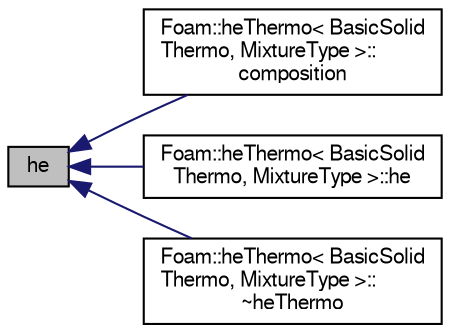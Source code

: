 digraph "he"
{
  bgcolor="transparent";
  edge [fontname="FreeSans",fontsize="10",labelfontname="FreeSans",labelfontsize="10"];
  node [fontname="FreeSans",fontsize="10",shape=record];
  rankdir="LR";
  Node19 [label="he",height=0.2,width=0.4,color="black", fillcolor="grey75", style="filled", fontcolor="black"];
  Node19 -> Node20 [dir="back",color="midnightblue",fontsize="10",style="solid",fontname="FreeSans"];
  Node20 [label="Foam::heThermo\< BasicSolid\lThermo, MixtureType \>::\lcomposition",height=0.2,width=0.4,color="black",URL="$a29762.html#a6a8c160093d378a3712c371d1e412cd5",tooltip="Return the compostion of the mixture. "];
  Node19 -> Node21 [dir="back",color="midnightblue",fontsize="10",style="solid",fontname="FreeSans"];
  Node21 [label="Foam::heThermo\< BasicSolid\lThermo, MixtureType \>::he",height=0.2,width=0.4,color="black",URL="$a29762.html#a649153da565d3587cd554635cd8d6a83",tooltip="Enthalpy/Internal energy. "];
  Node19 -> Node22 [dir="back",color="midnightblue",fontsize="10",style="solid",fontname="FreeSans"];
  Node22 [label="Foam::heThermo\< BasicSolid\lThermo, MixtureType \>::\l~heThermo",height=0.2,width=0.4,color="black",URL="$a29762.html#a9276c52135977d8e9ec3f5423ad0ccd4",tooltip="Destructor. "];
}
